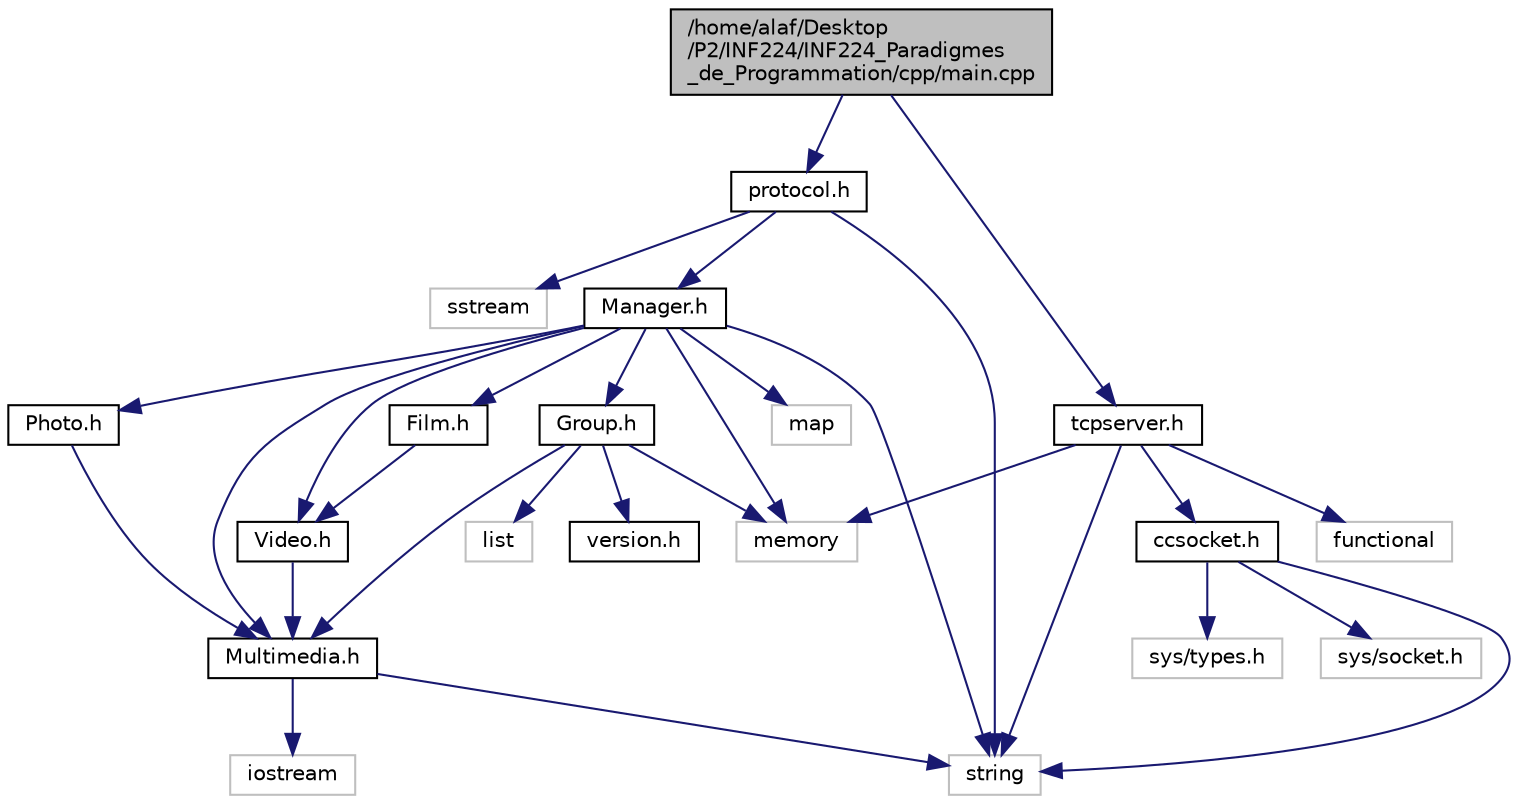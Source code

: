 digraph "/home/alaf/Desktop/P2/INF224/INF224_Paradigmes_de_Programmation/cpp/main.cpp"
{
 // LATEX_PDF_SIZE
  edge [fontname="Helvetica",fontsize="10",labelfontname="Helvetica",labelfontsize="10"];
  node [fontname="Helvetica",fontsize="10",shape=record];
  Node1 [label="/home/alaf/Desktop\l/P2/INF224/INF224_Paradigmes\l_de_Programmation/cpp/main.cpp",height=0.2,width=0.4,color="black", fillcolor="grey75", style="filled", fontcolor="black",tooltip="INF224 Paradigmes de Programmation."];
  Node1 -> Node2 [color="midnightblue",fontsize="10",style="solid"];
  Node2 [label="protocol.h",height=0.2,width=0.4,color="black", fillcolor="white", style="filled",URL="$protocol_8h.html",tooltip="INF224 Paradigmes de Programmation."];
  Node2 -> Node3 [color="midnightblue",fontsize="10",style="solid"];
  Node3 [label="Manager.h",height=0.2,width=0.4,color="black", fillcolor="white", style="filled",URL="$Manager_8h.html",tooltip="INF224 Paradigmes de Programmation."];
  Node3 -> Node4 [color="midnightblue",fontsize="10",style="solid"];
  Node4 [label="memory",height=0.2,width=0.4,color="grey75", fillcolor="white", style="filled",tooltip=" "];
  Node3 -> Node5 [color="midnightblue",fontsize="10",style="solid"];
  Node5 [label="map",height=0.2,width=0.4,color="grey75", fillcolor="white", style="filled",tooltip=" "];
  Node3 -> Node6 [color="midnightblue",fontsize="10",style="solid"];
  Node6 [label="string",height=0.2,width=0.4,color="grey75", fillcolor="white", style="filled",tooltip=" "];
  Node3 -> Node7 [color="midnightblue",fontsize="10",style="solid"];
  Node7 [label="Multimedia.h",height=0.2,width=0.4,color="black", fillcolor="white", style="filled",URL="$Multimedia_8h.html",tooltip="INF224 Paradigmes de Programmation."];
  Node7 -> Node8 [color="midnightblue",fontsize="10",style="solid"];
  Node8 [label="iostream",height=0.2,width=0.4,color="grey75", fillcolor="white", style="filled",tooltip=" "];
  Node7 -> Node6 [color="midnightblue",fontsize="10",style="solid"];
  Node3 -> Node9 [color="midnightblue",fontsize="10",style="solid"];
  Node9 [label="Photo.h",height=0.2,width=0.4,color="black", fillcolor="white", style="filled",URL="$Photo_8h.html",tooltip="INF224 Paradigmes de Programmation."];
  Node9 -> Node7 [color="midnightblue",fontsize="10",style="solid"];
  Node3 -> Node10 [color="midnightblue",fontsize="10",style="solid"];
  Node10 [label="Video.h",height=0.2,width=0.4,color="black", fillcolor="white", style="filled",URL="$Video_8h.html",tooltip="INF224 Paradigmes de Programmation."];
  Node10 -> Node7 [color="midnightblue",fontsize="10",style="solid"];
  Node3 -> Node11 [color="midnightblue",fontsize="10",style="solid"];
  Node11 [label="Film.h",height=0.2,width=0.4,color="black", fillcolor="white", style="filled",URL="$Film_8h.html",tooltip="INF224 Paradigmes de Programmation."];
  Node11 -> Node10 [color="midnightblue",fontsize="10",style="solid"];
  Node3 -> Node12 [color="midnightblue",fontsize="10",style="solid"];
  Node12 [label="Group.h",height=0.2,width=0.4,color="black", fillcolor="white", style="filled",URL="$Group_8h_source.html",tooltip=" "];
  Node12 -> Node4 [color="midnightblue",fontsize="10",style="solid"];
  Node12 -> Node13 [color="midnightblue",fontsize="10",style="solid"];
  Node13 [label="list",height=0.2,width=0.4,color="grey75", fillcolor="white", style="filled",tooltip=" "];
  Node12 -> Node7 [color="midnightblue",fontsize="10",style="solid"];
  Node12 -> Node14 [color="midnightblue",fontsize="10",style="solid"];
  Node14 [label="version.h",height=0.2,width=0.4,color="black", fillcolor="white", style="filled",URL="$version_8h_source.html",tooltip=" "];
  Node2 -> Node6 [color="midnightblue",fontsize="10",style="solid"];
  Node2 -> Node15 [color="midnightblue",fontsize="10",style="solid"];
  Node15 [label="sstream",height=0.2,width=0.4,color="grey75", fillcolor="white", style="filled",tooltip=" "];
  Node1 -> Node16 [color="midnightblue",fontsize="10",style="solid"];
  Node16 [label="tcpserver.h",height=0.2,width=0.4,color="black", fillcolor="white", style="filled",URL="$tcpserver_8h_source.html",tooltip=" "];
  Node16 -> Node4 [color="midnightblue",fontsize="10",style="solid"];
  Node16 -> Node6 [color="midnightblue",fontsize="10",style="solid"];
  Node16 -> Node17 [color="midnightblue",fontsize="10",style="solid"];
  Node17 [label="functional",height=0.2,width=0.4,color="grey75", fillcolor="white", style="filled",tooltip=" "];
  Node16 -> Node18 [color="midnightblue",fontsize="10",style="solid"];
  Node18 [label="ccsocket.h",height=0.2,width=0.4,color="black", fillcolor="white", style="filled",URL="$ccsocket_8h_source.html",tooltip=" "];
  Node18 -> Node6 [color="midnightblue",fontsize="10",style="solid"];
  Node18 -> Node19 [color="midnightblue",fontsize="10",style="solid"];
  Node19 [label="sys/types.h",height=0.2,width=0.4,color="grey75", fillcolor="white", style="filled",tooltip=" "];
  Node18 -> Node20 [color="midnightblue",fontsize="10",style="solid"];
  Node20 [label="sys/socket.h",height=0.2,width=0.4,color="grey75", fillcolor="white", style="filled",tooltip=" "];
}
